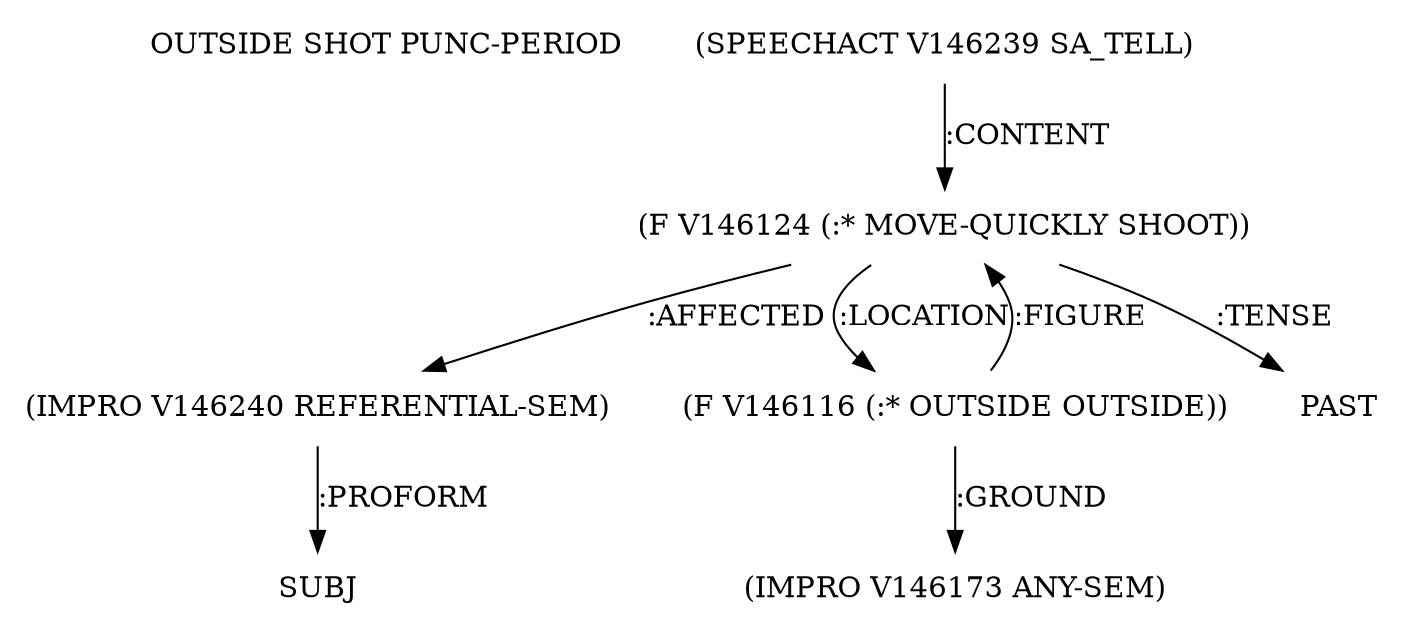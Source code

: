 digraph Terms {
  node [shape=none]
  "OUTSIDE SHOT PUNC-PERIOD"
  "V146239" [label="(SPEECHACT V146239 SA_TELL)"]
  "V146239" -> "V146124" [label=":CONTENT"]
  "V146124" [label="(F V146124 (:* MOVE-QUICKLY SHOOT))"]
  "V146124" -> "V146240" [label=":AFFECTED"]
  "V146124" -> "V146116" [label=":LOCATION"]
  "V146124" -> "NT146265" [label=":TENSE"]
  "NT146265" [label="PAST"]
  "V146240" [label="(IMPRO V146240 REFERENTIAL-SEM)"]
  "V146240" -> "NT146266" [label=":PROFORM"]
  "NT146266" [label="SUBJ"]
  "V146116" [label="(F V146116 (:* OUTSIDE OUTSIDE))"]
  "V146116" -> "V146173" [label=":GROUND"]
  "V146116" -> "V146124" [label=":FIGURE"]
  "V146173" [label="(IMPRO V146173 ANY-SEM)"]
}
